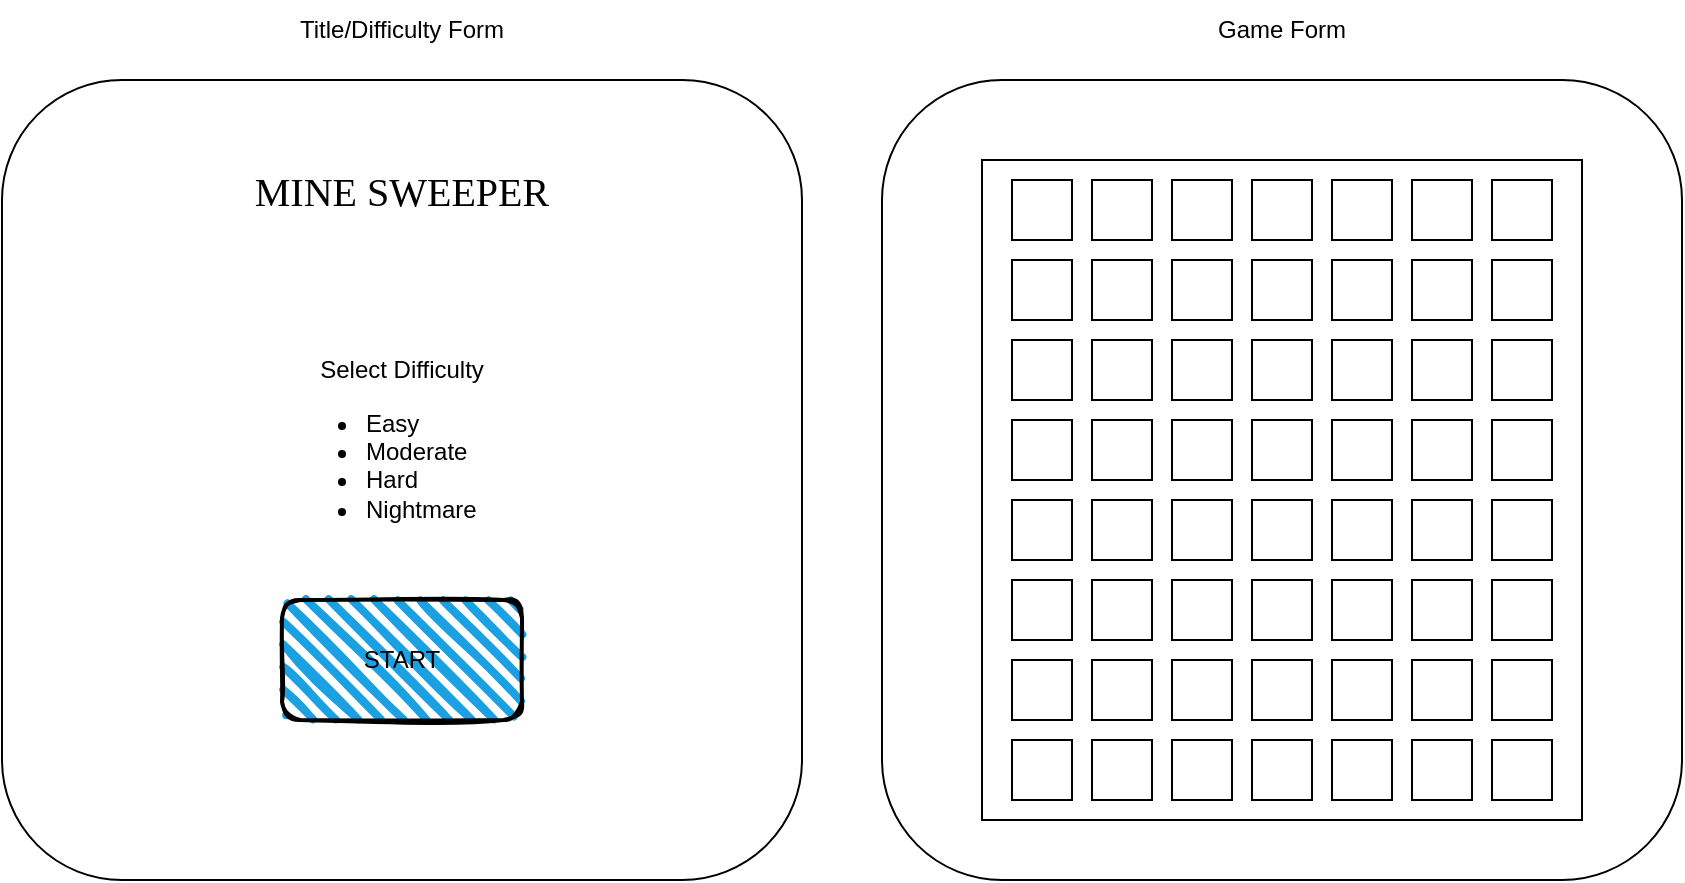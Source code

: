 <mxfile version="23.0.2" type="device">
  <diagram name="Page-1" id="fF-LVGy_AB0kSaKSR8gm">
    <mxGraphModel dx="1154" dy="572" grid="1" gridSize="10" guides="1" tooltips="1" connect="1" arrows="1" fold="1" page="1" pageScale="1" pageWidth="850" pageHeight="1100" math="0" shadow="0">
      <root>
        <mxCell id="0" />
        <mxCell id="1" parent="0" />
        <mxCell id="G57CHjYFQMVraH2BVnei-1" value="" style="rounded=1;whiteSpace=wrap;html=1;" parent="1" vertex="1">
          <mxGeometry x="40" y="40" width="400" height="400" as="geometry" />
        </mxCell>
        <mxCell id="G57CHjYFQMVraH2BVnei-2" value="Title/Difficulty Form" style="text;html=1;strokeColor=none;fillColor=none;align=center;verticalAlign=middle;whiteSpace=wrap;rounded=0;" parent="1" vertex="1">
          <mxGeometry x="40" width="400" height="30" as="geometry" />
        </mxCell>
        <mxCell id="G57CHjYFQMVraH2BVnei-3" value="&lt;font style=&quot;font-size: 20px;&quot; face=&quot;Garamond&quot;&gt;MINE SWEEPER&lt;/font&gt;" style="text;html=1;strokeColor=none;fillColor=none;align=center;verticalAlign=middle;whiteSpace=wrap;rounded=0;" parent="1" vertex="1">
          <mxGeometry x="40" y="80" width="400" height="30" as="geometry" />
        </mxCell>
        <mxCell id="G57CHjYFQMVraH2BVnei-4" value="Select Difficulty" style="text;html=1;strokeColor=none;fillColor=none;align=center;verticalAlign=middle;whiteSpace=wrap;rounded=0;" parent="1" vertex="1">
          <mxGeometry x="40" y="170" width="400" height="30" as="geometry" />
        </mxCell>
        <mxCell id="G57CHjYFQMVraH2BVnei-6" value="&lt;ul&gt;&lt;li&gt;Easy&lt;/li&gt;&lt;li&gt;Moderate&lt;/li&gt;&lt;li&gt;Hard&lt;/li&gt;&lt;li&gt;Nightmare&lt;/li&gt;&lt;/ul&gt;" style="text;strokeColor=none;fillColor=none;html=1;whiteSpace=wrap;verticalAlign=middle;overflow=hidden;" parent="1" vertex="1">
          <mxGeometry x="180" y="190" width="100" height="80" as="geometry" />
        </mxCell>
        <mxCell id="G57CHjYFQMVraH2BVnei-7" value="START" style="rounded=1;whiteSpace=wrap;html=1;strokeWidth=2;fillWeight=4;hachureGap=8;hachureAngle=45;fillColor=#1ba1e2;sketch=1;" parent="1" vertex="1">
          <mxGeometry x="180" y="300" width="120" height="60" as="geometry" />
        </mxCell>
        <mxCell id="IF8InH4XAeLjyrs7nwJa-1" value="" style="rounded=1;whiteSpace=wrap;html=1;" vertex="1" parent="1">
          <mxGeometry x="480" y="40" width="400" height="400" as="geometry" />
        </mxCell>
        <mxCell id="IF8InH4XAeLjyrs7nwJa-2" value="Game Form" style="text;html=1;strokeColor=none;fillColor=none;align=center;verticalAlign=middle;whiteSpace=wrap;rounded=0;" vertex="1" parent="1">
          <mxGeometry x="480" width="400" height="30" as="geometry" />
        </mxCell>
        <mxCell id="IF8InH4XAeLjyrs7nwJa-4" value="" style="rounded=0;whiteSpace=wrap;html=1;fontSize=16;" vertex="1" parent="1">
          <mxGeometry x="530" y="80" width="300" height="330" as="geometry" />
        </mxCell>
        <mxCell id="IF8InH4XAeLjyrs7nwJa-5" value="" style="rounded=0;whiteSpace=wrap;html=1;fontSize=16;" vertex="1" parent="1">
          <mxGeometry x="545" y="90" width="30" height="30" as="geometry" />
        </mxCell>
        <mxCell id="IF8InH4XAeLjyrs7nwJa-6" value="" style="rounded=0;whiteSpace=wrap;html=1;fontSize=16;" vertex="1" parent="1">
          <mxGeometry x="585" y="90" width="30" height="30" as="geometry" />
        </mxCell>
        <mxCell id="IF8InH4XAeLjyrs7nwJa-7" value="" style="rounded=0;whiteSpace=wrap;html=1;fontSize=16;" vertex="1" parent="1">
          <mxGeometry x="625" y="90" width="30" height="30" as="geometry" />
        </mxCell>
        <mxCell id="IF8InH4XAeLjyrs7nwJa-8" value="" style="rounded=0;whiteSpace=wrap;html=1;fontSize=16;" vertex="1" parent="1">
          <mxGeometry x="665" y="90" width="30" height="30" as="geometry" />
        </mxCell>
        <mxCell id="IF8InH4XAeLjyrs7nwJa-9" value="" style="rounded=0;whiteSpace=wrap;html=1;fontSize=16;" vertex="1" parent="1">
          <mxGeometry x="705" y="90" width="30" height="30" as="geometry" />
        </mxCell>
        <mxCell id="IF8InH4XAeLjyrs7nwJa-10" value="" style="rounded=0;whiteSpace=wrap;html=1;fontSize=16;" vertex="1" parent="1">
          <mxGeometry x="745" y="90" width="30" height="30" as="geometry" />
        </mxCell>
        <mxCell id="IF8InH4XAeLjyrs7nwJa-11" value="" style="rounded=0;whiteSpace=wrap;html=1;fontSize=16;" vertex="1" parent="1">
          <mxGeometry x="785" y="90" width="30" height="30" as="geometry" />
        </mxCell>
        <mxCell id="IF8InH4XAeLjyrs7nwJa-13" value="" style="rounded=0;whiteSpace=wrap;html=1;fontSize=16;" vertex="1" parent="1">
          <mxGeometry x="545" y="130" width="30" height="30" as="geometry" />
        </mxCell>
        <mxCell id="IF8InH4XAeLjyrs7nwJa-14" value="" style="rounded=0;whiteSpace=wrap;html=1;fontSize=16;" vertex="1" parent="1">
          <mxGeometry x="585" y="130" width="30" height="30" as="geometry" />
        </mxCell>
        <mxCell id="IF8InH4XAeLjyrs7nwJa-15" value="" style="rounded=0;whiteSpace=wrap;html=1;fontSize=16;" vertex="1" parent="1">
          <mxGeometry x="625" y="130" width="30" height="30" as="geometry" />
        </mxCell>
        <mxCell id="IF8InH4XAeLjyrs7nwJa-16" value="" style="rounded=0;whiteSpace=wrap;html=1;fontSize=16;" vertex="1" parent="1">
          <mxGeometry x="665" y="130" width="30" height="30" as="geometry" />
        </mxCell>
        <mxCell id="IF8InH4XAeLjyrs7nwJa-17" value="" style="rounded=0;whiteSpace=wrap;html=1;fontSize=16;" vertex="1" parent="1">
          <mxGeometry x="705" y="130" width="30" height="30" as="geometry" />
        </mxCell>
        <mxCell id="IF8InH4XAeLjyrs7nwJa-18" value="" style="rounded=0;whiteSpace=wrap;html=1;fontSize=16;" vertex="1" parent="1">
          <mxGeometry x="745" y="130" width="30" height="30" as="geometry" />
        </mxCell>
        <mxCell id="IF8InH4XAeLjyrs7nwJa-19" value="" style="rounded=0;whiteSpace=wrap;html=1;fontSize=16;" vertex="1" parent="1">
          <mxGeometry x="785" y="130" width="30" height="30" as="geometry" />
        </mxCell>
        <mxCell id="IF8InH4XAeLjyrs7nwJa-20" value="" style="rounded=0;whiteSpace=wrap;html=1;fontSize=16;" vertex="1" parent="1">
          <mxGeometry x="545" y="170" width="30" height="30" as="geometry" />
        </mxCell>
        <mxCell id="IF8InH4XAeLjyrs7nwJa-21" value="" style="rounded=0;whiteSpace=wrap;html=1;fontSize=16;" vertex="1" parent="1">
          <mxGeometry x="585" y="170" width="30" height="30" as="geometry" />
        </mxCell>
        <mxCell id="IF8InH4XAeLjyrs7nwJa-22" value="" style="rounded=0;whiteSpace=wrap;html=1;fontSize=16;" vertex="1" parent="1">
          <mxGeometry x="625" y="170" width="30" height="30" as="geometry" />
        </mxCell>
        <mxCell id="IF8InH4XAeLjyrs7nwJa-23" value="" style="rounded=0;whiteSpace=wrap;html=1;fontSize=16;" vertex="1" parent="1">
          <mxGeometry x="665" y="170" width="30" height="30" as="geometry" />
        </mxCell>
        <mxCell id="IF8InH4XAeLjyrs7nwJa-24" value="" style="rounded=0;whiteSpace=wrap;html=1;fontSize=16;" vertex="1" parent="1">
          <mxGeometry x="705" y="170" width="30" height="30" as="geometry" />
        </mxCell>
        <mxCell id="IF8InH4XAeLjyrs7nwJa-25" value="" style="rounded=0;whiteSpace=wrap;html=1;fontSize=16;" vertex="1" parent="1">
          <mxGeometry x="745" y="170" width="30" height="30" as="geometry" />
        </mxCell>
        <mxCell id="IF8InH4XAeLjyrs7nwJa-26" value="" style="rounded=0;whiteSpace=wrap;html=1;fontSize=16;" vertex="1" parent="1">
          <mxGeometry x="785" y="170" width="30" height="30" as="geometry" />
        </mxCell>
        <mxCell id="IF8InH4XAeLjyrs7nwJa-27" value="" style="rounded=0;whiteSpace=wrap;html=1;fontSize=16;" vertex="1" parent="1">
          <mxGeometry x="545" y="210" width="30" height="30" as="geometry" />
        </mxCell>
        <mxCell id="IF8InH4XAeLjyrs7nwJa-28" value="" style="rounded=0;whiteSpace=wrap;html=1;fontSize=16;" vertex="1" parent="1">
          <mxGeometry x="585" y="210" width="30" height="30" as="geometry" />
        </mxCell>
        <mxCell id="IF8InH4XAeLjyrs7nwJa-29" value="" style="rounded=0;whiteSpace=wrap;html=1;fontSize=16;" vertex="1" parent="1">
          <mxGeometry x="625" y="210" width="30" height="30" as="geometry" />
        </mxCell>
        <mxCell id="IF8InH4XAeLjyrs7nwJa-30" value="" style="rounded=0;whiteSpace=wrap;html=1;fontSize=16;" vertex="1" parent="1">
          <mxGeometry x="665" y="210" width="30" height="30" as="geometry" />
        </mxCell>
        <mxCell id="IF8InH4XAeLjyrs7nwJa-31" value="" style="rounded=0;whiteSpace=wrap;html=1;fontSize=16;" vertex="1" parent="1">
          <mxGeometry x="705" y="210" width="30" height="30" as="geometry" />
        </mxCell>
        <mxCell id="IF8InH4XAeLjyrs7nwJa-32" value="" style="rounded=0;whiteSpace=wrap;html=1;fontSize=16;" vertex="1" parent="1">
          <mxGeometry x="745" y="210" width="30" height="30" as="geometry" />
        </mxCell>
        <mxCell id="IF8InH4XAeLjyrs7nwJa-33" value="" style="rounded=0;whiteSpace=wrap;html=1;fontSize=16;" vertex="1" parent="1">
          <mxGeometry x="785" y="210" width="30" height="30" as="geometry" />
        </mxCell>
        <mxCell id="IF8InH4XAeLjyrs7nwJa-34" value="" style="rounded=0;whiteSpace=wrap;html=1;fontSize=16;" vertex="1" parent="1">
          <mxGeometry x="545" y="250" width="30" height="30" as="geometry" />
        </mxCell>
        <mxCell id="IF8InH4XAeLjyrs7nwJa-35" value="" style="rounded=0;whiteSpace=wrap;html=1;fontSize=16;" vertex="1" parent="1">
          <mxGeometry x="585" y="250" width="30" height="30" as="geometry" />
        </mxCell>
        <mxCell id="IF8InH4XAeLjyrs7nwJa-36" value="" style="rounded=0;whiteSpace=wrap;html=1;fontSize=16;" vertex="1" parent="1">
          <mxGeometry x="625" y="250" width="30" height="30" as="geometry" />
        </mxCell>
        <mxCell id="IF8InH4XAeLjyrs7nwJa-37" value="" style="rounded=0;whiteSpace=wrap;html=1;fontSize=16;" vertex="1" parent="1">
          <mxGeometry x="665" y="250" width="30" height="30" as="geometry" />
        </mxCell>
        <mxCell id="IF8InH4XAeLjyrs7nwJa-38" value="" style="rounded=0;whiteSpace=wrap;html=1;fontSize=16;" vertex="1" parent="1">
          <mxGeometry x="705" y="250" width="30" height="30" as="geometry" />
        </mxCell>
        <mxCell id="IF8InH4XAeLjyrs7nwJa-39" value="" style="rounded=0;whiteSpace=wrap;html=1;fontSize=16;" vertex="1" parent="1">
          <mxGeometry x="745" y="250" width="30" height="30" as="geometry" />
        </mxCell>
        <mxCell id="IF8InH4XAeLjyrs7nwJa-40" value="" style="rounded=0;whiteSpace=wrap;html=1;fontSize=16;" vertex="1" parent="1">
          <mxGeometry x="785" y="250" width="30" height="30" as="geometry" />
        </mxCell>
        <mxCell id="IF8InH4XAeLjyrs7nwJa-41" value="" style="rounded=0;whiteSpace=wrap;html=1;fontSize=16;" vertex="1" parent="1">
          <mxGeometry x="545" y="290" width="30" height="30" as="geometry" />
        </mxCell>
        <mxCell id="IF8InH4XAeLjyrs7nwJa-42" value="" style="rounded=0;whiteSpace=wrap;html=1;fontSize=16;" vertex="1" parent="1">
          <mxGeometry x="585" y="290" width="30" height="30" as="geometry" />
        </mxCell>
        <mxCell id="IF8InH4XAeLjyrs7nwJa-43" value="" style="rounded=0;whiteSpace=wrap;html=1;fontSize=16;" vertex="1" parent="1">
          <mxGeometry x="625" y="290" width="30" height="30" as="geometry" />
        </mxCell>
        <mxCell id="IF8InH4XAeLjyrs7nwJa-44" value="" style="rounded=0;whiteSpace=wrap;html=1;fontSize=16;" vertex="1" parent="1">
          <mxGeometry x="665" y="290" width="30" height="30" as="geometry" />
        </mxCell>
        <mxCell id="IF8InH4XAeLjyrs7nwJa-45" value="" style="rounded=0;whiteSpace=wrap;html=1;fontSize=16;" vertex="1" parent="1">
          <mxGeometry x="705" y="290" width="30" height="30" as="geometry" />
        </mxCell>
        <mxCell id="IF8InH4XAeLjyrs7nwJa-46" value="" style="rounded=0;whiteSpace=wrap;html=1;fontSize=16;" vertex="1" parent="1">
          <mxGeometry x="745" y="290" width="30" height="30" as="geometry" />
        </mxCell>
        <mxCell id="IF8InH4XAeLjyrs7nwJa-47" value="" style="rounded=0;whiteSpace=wrap;html=1;fontSize=16;" vertex="1" parent="1">
          <mxGeometry x="785" y="290" width="30" height="30" as="geometry" />
        </mxCell>
        <mxCell id="IF8InH4XAeLjyrs7nwJa-48" value="" style="rounded=0;whiteSpace=wrap;html=1;fontSize=16;" vertex="1" parent="1">
          <mxGeometry x="545" y="330" width="30" height="30" as="geometry" />
        </mxCell>
        <mxCell id="IF8InH4XAeLjyrs7nwJa-49" value="" style="rounded=0;whiteSpace=wrap;html=1;fontSize=16;" vertex="1" parent="1">
          <mxGeometry x="585" y="330" width="30" height="30" as="geometry" />
        </mxCell>
        <mxCell id="IF8InH4XAeLjyrs7nwJa-50" value="" style="rounded=0;whiteSpace=wrap;html=1;fontSize=16;" vertex="1" parent="1">
          <mxGeometry x="625" y="330" width="30" height="30" as="geometry" />
        </mxCell>
        <mxCell id="IF8InH4XAeLjyrs7nwJa-51" value="" style="rounded=0;whiteSpace=wrap;html=1;fontSize=16;" vertex="1" parent="1">
          <mxGeometry x="665" y="330" width="30" height="30" as="geometry" />
        </mxCell>
        <mxCell id="IF8InH4XAeLjyrs7nwJa-52" value="" style="rounded=0;whiteSpace=wrap;html=1;fontSize=16;" vertex="1" parent="1">
          <mxGeometry x="705" y="330" width="30" height="30" as="geometry" />
        </mxCell>
        <mxCell id="IF8InH4XAeLjyrs7nwJa-53" value="" style="rounded=0;whiteSpace=wrap;html=1;fontSize=16;" vertex="1" parent="1">
          <mxGeometry x="745" y="330" width="30" height="30" as="geometry" />
        </mxCell>
        <mxCell id="IF8InH4XAeLjyrs7nwJa-54" value="" style="rounded=0;whiteSpace=wrap;html=1;fontSize=16;" vertex="1" parent="1">
          <mxGeometry x="785" y="330" width="30" height="30" as="geometry" />
        </mxCell>
        <mxCell id="IF8InH4XAeLjyrs7nwJa-55" value="" style="rounded=0;whiteSpace=wrap;html=1;fontSize=16;" vertex="1" parent="1">
          <mxGeometry x="545" y="370" width="30" height="30" as="geometry" />
        </mxCell>
        <mxCell id="IF8InH4XAeLjyrs7nwJa-56" value="" style="rounded=0;whiteSpace=wrap;html=1;fontSize=16;" vertex="1" parent="1">
          <mxGeometry x="585" y="370" width="30" height="30" as="geometry" />
        </mxCell>
        <mxCell id="IF8InH4XAeLjyrs7nwJa-57" value="" style="rounded=0;whiteSpace=wrap;html=1;fontSize=16;" vertex="1" parent="1">
          <mxGeometry x="625" y="370" width="30" height="30" as="geometry" />
        </mxCell>
        <mxCell id="IF8InH4XAeLjyrs7nwJa-58" value="" style="rounded=0;whiteSpace=wrap;html=1;fontSize=16;" vertex="1" parent="1">
          <mxGeometry x="665" y="370" width="30" height="30" as="geometry" />
        </mxCell>
        <mxCell id="IF8InH4XAeLjyrs7nwJa-59" value="" style="rounded=0;whiteSpace=wrap;html=1;fontSize=16;" vertex="1" parent="1">
          <mxGeometry x="705" y="370" width="30" height="30" as="geometry" />
        </mxCell>
        <mxCell id="IF8InH4XAeLjyrs7nwJa-60" value="" style="rounded=0;whiteSpace=wrap;html=1;fontSize=16;" vertex="1" parent="1">
          <mxGeometry x="745" y="370" width="30" height="30" as="geometry" />
        </mxCell>
        <mxCell id="IF8InH4XAeLjyrs7nwJa-61" value="" style="rounded=0;whiteSpace=wrap;html=1;fontSize=16;" vertex="1" parent="1">
          <mxGeometry x="785" y="370" width="30" height="30" as="geometry" />
        </mxCell>
      </root>
    </mxGraphModel>
  </diagram>
</mxfile>
